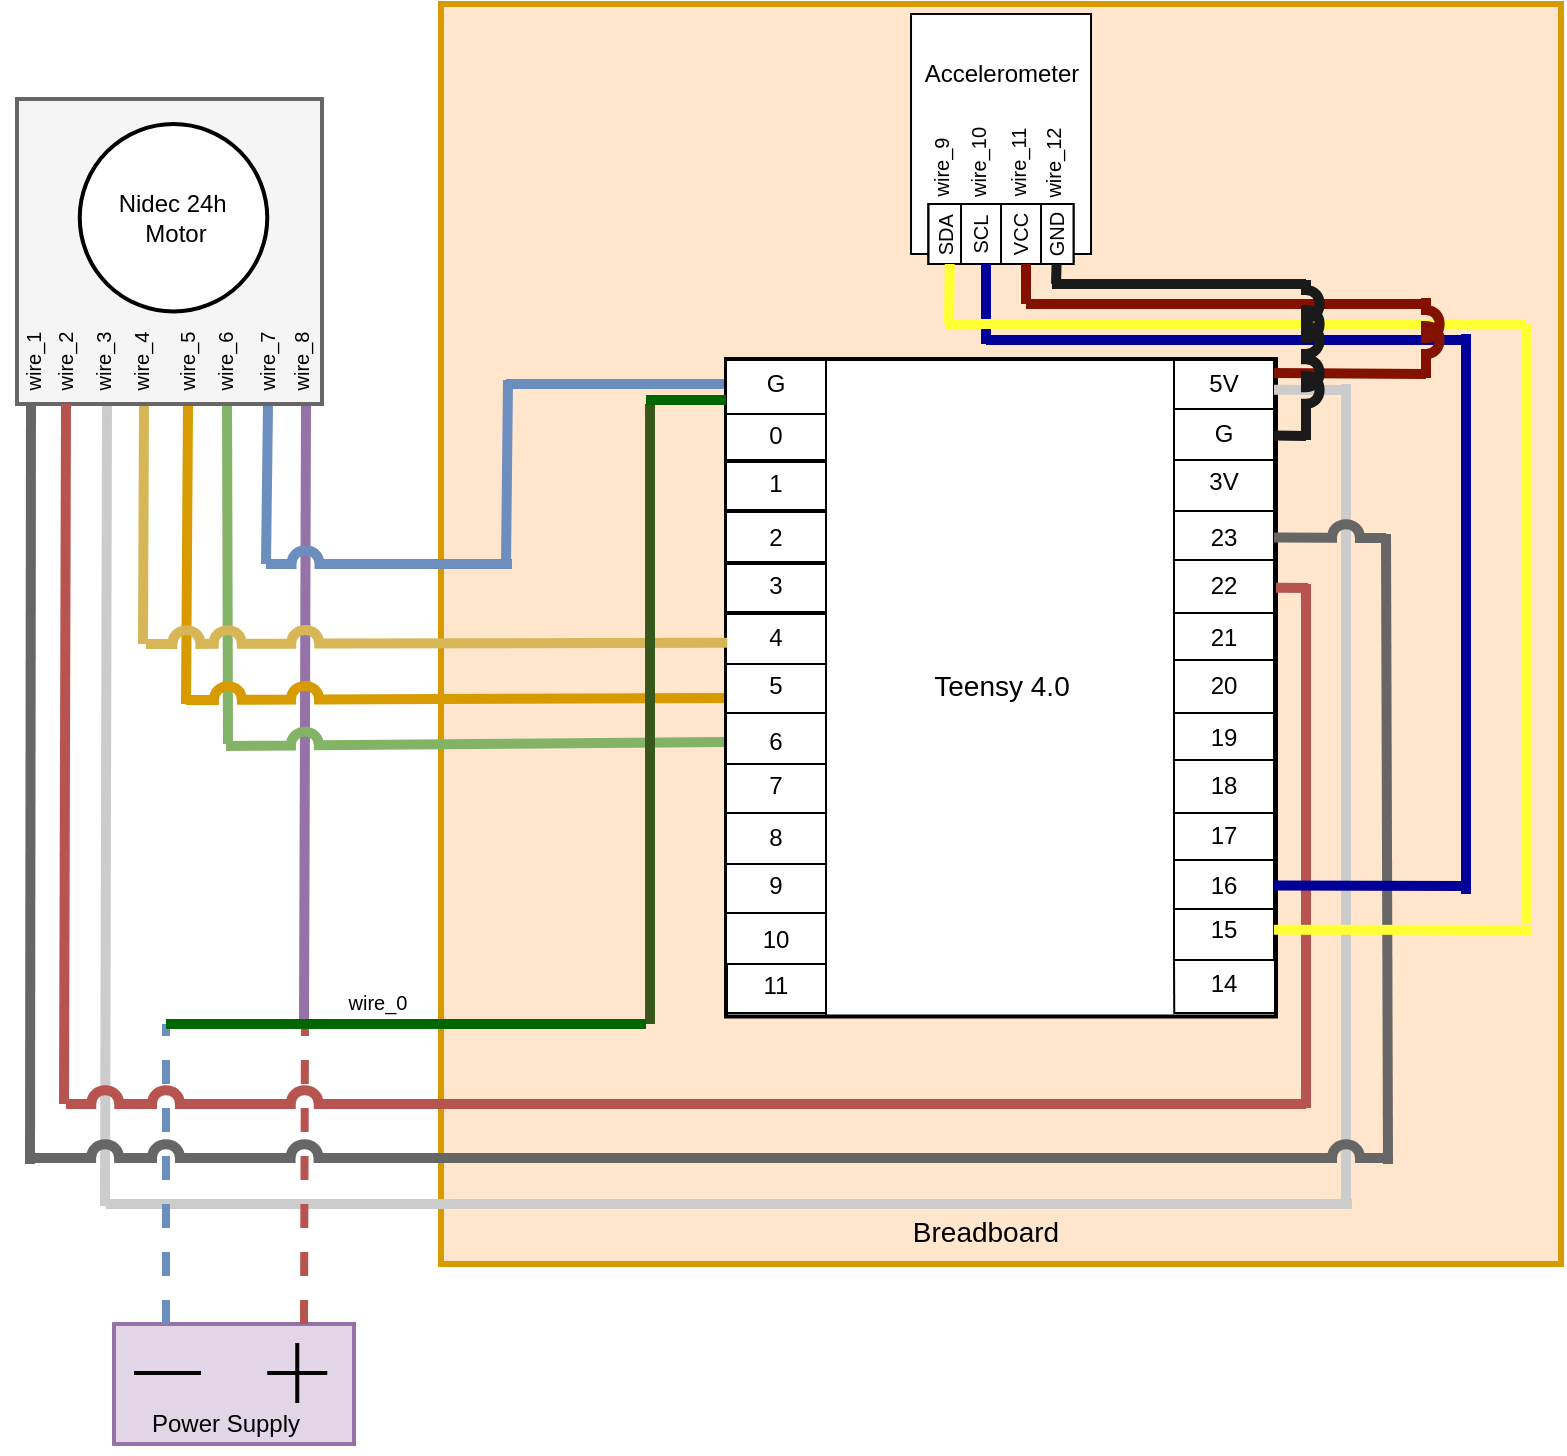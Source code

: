<mxfile version="27.1.6">
  <diagram name="Page-1" id="vN0A4slhXSWoSuJ6CYZg">
    <mxGraphModel dx="2025" dy="1989" grid="1" gridSize="10" guides="1" tooltips="1" connect="1" arrows="1" fold="1" page="1" pageScale="1" pageWidth="827" pageHeight="1169" math="0" shadow="0">
      <root>
        <mxCell id="0" />
        <mxCell id="1" parent="0" />
        <mxCell id="XRD_ZA1efbDo6FkzEbn4-156" value="" style="rounded=0;whiteSpace=wrap;html=1;fillColor=#ffe6cc;strokeColor=#d79b00;strokeWidth=3;" parent="1" vertex="1">
          <mxGeometry x="217.51" width="560" height="630" as="geometry" />
        </mxCell>
        <mxCell id="ZcilD9-sT0V4X173nd3I-24" value="" style="endArrow=none;html=1;rounded=0;exitX=0.7;exitY=0.985;exitDx=0;exitDy=0;exitPerimeter=0;fillColor=#e1d5e7;strokeColor=#9673a6;strokeWidth=5;" parent="1" edge="1">
          <mxGeometry width="50" height="50" relative="1" as="geometry">
            <mxPoint x="150" y="200.0" as="sourcePoint" />
            <mxPoint x="149" y="511.95" as="targetPoint" />
          </mxGeometry>
        </mxCell>
        <mxCell id="ZcilD9-sT0V4X173nd3I-26" value="" style="endArrow=none;html=1;rounded=0;exitX=0.7;exitY=0.985;exitDx=0;exitDy=0;exitPerimeter=0;fillColor=#dae8fc;strokeColor=#6c8ebf;strokeWidth=5;" parent="1" edge="1">
          <mxGeometry width="50" height="50" relative="1" as="geometry">
            <mxPoint x="131" y="200" as="sourcePoint" />
            <mxPoint x="130" y="280" as="targetPoint" />
          </mxGeometry>
        </mxCell>
        <mxCell id="ZcilD9-sT0V4X173nd3I-27" value="" style="endArrow=none;html=1;rounded=0;fillColor=#dae8fc;strokeColor=#6c8ebf;strokeWidth=5;entryX=0;entryY=0.5;entryDx=0;entryDy=0;" parent="1" target="XRD_ZA1efbDo6FkzEbn4-62" edge="1">
          <mxGeometry width="50" height="50" relative="1" as="geometry">
            <mxPoint x="250" y="190" as="sourcePoint" />
            <mxPoint x="200" y="480" as="targetPoint" />
          </mxGeometry>
        </mxCell>
        <mxCell id="ZcilD9-sT0V4X173nd3I-28" value="" style="endArrow=none;html=1;rounded=0;exitX=0.7;exitY=0.985;exitDx=0;exitDy=0;exitPerimeter=0;fillColor=#d5e8d4;strokeColor=#82b366;strokeWidth=5;" parent="1" edge="1">
          <mxGeometry width="50" height="50" relative="1" as="geometry">
            <mxPoint x="110.5" y="193.5" as="sourcePoint" />
            <mxPoint x="111" y="370" as="targetPoint" />
          </mxGeometry>
        </mxCell>
        <mxCell id="ZcilD9-sT0V4X173nd3I-29" value="" style="endArrow=none;html=1;rounded=0;fillColor=#d5e8d4;strokeColor=#82b366;strokeWidth=5;entryX=0;entryY=0.5;entryDx=0;entryDy=0;jumpStyle=arc;" parent="1" target="XRD_ZA1efbDo6FkzEbn4-69" edge="1">
          <mxGeometry width="50" height="50" relative="1" as="geometry">
            <mxPoint x="110" y="371" as="sourcePoint" />
            <mxPoint x="339" y="367.13" as="targetPoint" />
          </mxGeometry>
        </mxCell>
        <mxCell id="ZcilD9-sT0V4X173nd3I-30" value="" style="endArrow=none;html=1;rounded=0;exitX=0.7;exitY=0.985;exitDx=0;exitDy=0;exitPerimeter=0;fillColor=#ffe6cc;strokeColor=#d79b00;strokeWidth=5;" parent="1" edge="1">
          <mxGeometry width="50" height="50" relative="1" as="geometry">
            <mxPoint x="91" y="200" as="sourcePoint" />
            <mxPoint x="90" y="350" as="targetPoint" />
          </mxGeometry>
        </mxCell>
        <mxCell id="ZcilD9-sT0V4X173nd3I-31" value="" style="endArrow=none;html=1;rounded=0;fillColor=#ffe6cc;strokeColor=#d79b00;strokeWidth=5;entryX=-0.007;entryY=0.864;entryDx=0;entryDy=0;entryPerimeter=0;jumpStyle=arc;" parent="1" edge="1">
          <mxGeometry width="50" height="50" relative="1" as="geometry">
            <mxPoint x="90" y="348" as="sourcePoint" />
            <mxPoint x="359.65" y="347.008" as="targetPoint" />
          </mxGeometry>
        </mxCell>
        <mxCell id="ZcilD9-sT0V4X173nd3I-32" value="" style="endArrow=none;html=1;rounded=0;exitX=0.7;exitY=0.985;exitDx=0;exitDy=0;exitPerimeter=0;fillColor=#fff2cc;strokeColor=#d6b656;strokeWidth=5;" parent="1" edge="1">
          <mxGeometry width="50" height="50" relative="1" as="geometry">
            <mxPoint x="69" y="200" as="sourcePoint" />
            <mxPoint x="68.5" y="320" as="targetPoint" />
          </mxGeometry>
        </mxCell>
        <mxCell id="ZcilD9-sT0V4X173nd3I-33" value="" style="endArrow=none;html=1;rounded=0;exitX=0.7;exitY=0.985;exitDx=0;exitDy=0;exitPerimeter=0;fillColor=#f5f5f5;strokeColor=#CCCCCC;strokeWidth=5;" parent="1" edge="1">
          <mxGeometry width="50" height="50" relative="1" as="geometry">
            <mxPoint x="50.5" y="201" as="sourcePoint" />
            <mxPoint x="49.5" y="601" as="targetPoint" />
          </mxGeometry>
        </mxCell>
        <mxCell id="ZcilD9-sT0V4X173nd3I-34" value="" style="endArrow=none;html=1;rounded=0;strokeWidth=5;strokeColor=#CCCCCC;jumpStyle=arc;" parent="1" edge="1">
          <mxGeometry width="50" height="50" relative="1" as="geometry">
            <mxPoint x="50" y="600" as="sourcePoint" />
            <mxPoint x="673" y="600" as="targetPoint" />
          </mxGeometry>
        </mxCell>
        <mxCell id="ZcilD9-sT0V4X173nd3I-35" value="" style="ellipse;whiteSpace=wrap;html=1;aspect=fixed;movable=0;resizable=0;rotatable=0;deletable=0;editable=0;locked=1;connectable=0;" parent="1" vertex="1">
          <mxGeometry x="50" y="87.5" width="95" height="95" as="geometry" />
        </mxCell>
        <mxCell id="ZcilD9-sT0V4X173nd3I-36" value="" style="whiteSpace=wrap;html=1;aspect=fixed;fillColor=#f5f5f5;strokeColor=#666666;fontColor=#333333;strokeWidth=2;" parent="1" vertex="1">
          <mxGeometry x="5.5" y="47.5" width="152.5" height="152.5" as="geometry" />
        </mxCell>
        <mxCell id="ZcilD9-sT0V4X173nd3I-17" value="" style="ellipse;whiteSpace=wrap;html=1;aspect=fixed;strokeWidth=2;movable=0;resizable=0;rotatable=0;deletable=0;editable=0;locked=1;connectable=0;" parent="1" vertex="1">
          <mxGeometry x="36.88" y="60" width="93.75" height="93.75" as="geometry" />
        </mxCell>
        <mxCell id="ZcilD9-sT0V4X173nd3I-37" value="" style="endArrow=none;html=1;rounded=0;exitX=0.7;exitY=0.985;exitDx=0;exitDy=0;exitPerimeter=0;fillColor=#f8cecc;strokeColor=#b85450;strokeWidth=5;" parent="1" edge="1">
          <mxGeometry width="50" height="50" relative="1" as="geometry">
            <mxPoint x="30" y="200" as="sourcePoint" />
            <mxPoint x="29" y="550" as="targetPoint" />
          </mxGeometry>
        </mxCell>
        <mxCell id="ZcilD9-sT0V4X173nd3I-41" value="" style="endArrow=none;html=1;rounded=0;exitX=0.7;exitY=0.985;exitDx=0;exitDy=0;exitPerimeter=0;fillColor=#f5f5f5;strokeColor=#666666;strokeWidth=5;" parent="1" edge="1">
          <mxGeometry width="50" height="50" relative="1" as="geometry">
            <mxPoint x="12.5" y="200" as="sourcePoint" />
            <mxPoint x="12" y="580" as="targetPoint" />
          </mxGeometry>
        </mxCell>
        <mxCell id="XRD_ZA1efbDo6FkzEbn4-1" value="" style="rounded=0;whiteSpace=wrap;html=1;rotation=90;movable=0;resizable=0;rotatable=0;deletable=0;editable=0;locked=1;connectable=0;strokeWidth=2;" parent="1" vertex="1">
          <mxGeometry x="333.13" y="204.38" width="328.75" height="275" as="geometry" />
        </mxCell>
        <mxCell id="XRD_ZA1efbDo6FkzEbn4-3" value="" style="whiteSpace=wrap;html=1;aspect=fixed;" parent="1" vertex="1">
          <mxGeometry x="360" y="178" width="50" height="50" as="geometry" />
        </mxCell>
        <mxCell id="XRD_ZA1efbDo6FkzEbn4-4" value="" style="whiteSpace=wrap;html=1;aspect=fixed;" parent="1" vertex="1">
          <mxGeometry x="360" y="229" width="50" height="50" as="geometry" />
        </mxCell>
        <mxCell id="XRD_ZA1efbDo6FkzEbn4-5" value="" style="whiteSpace=wrap;html=1;aspect=fixed;" parent="1" vertex="1">
          <mxGeometry x="360" y="280" width="50" height="50" as="geometry" />
        </mxCell>
        <mxCell id="XRD_ZA1efbDo6FkzEbn4-6" value="" style="whiteSpace=wrap;html=1;aspect=fixed;" parent="1" vertex="1">
          <mxGeometry x="360" y="330" width="50" height="50" as="geometry" />
        </mxCell>
        <mxCell id="XRD_ZA1efbDo6FkzEbn4-7" value="" style="whiteSpace=wrap;html=1;aspect=fixed;" parent="1" vertex="1">
          <mxGeometry x="360" y="380" width="50" height="50" as="geometry" />
        </mxCell>
        <mxCell id="XRD_ZA1efbDo6FkzEbn4-8" value="" style="whiteSpace=wrap;html=1;aspect=fixed;" parent="1" vertex="1">
          <mxGeometry x="360" y="430" width="50" height="50" as="geometry" />
        </mxCell>
        <mxCell id="XRD_ZA1efbDo6FkzEbn4-11" value="" style="endArrow=none;html=1;rounded=0;exitX=0;exitY=0.5;exitDx=0;exitDy=0;entryX=1;entryY=0.5;entryDx=0;entryDy=0;" parent="1" edge="1">
          <mxGeometry width="50" height="50" relative="1" as="geometry">
            <mxPoint x="360" y="205" as="sourcePoint" />
            <mxPoint x="410" y="205" as="targetPoint" />
            <Array as="points">
              <mxPoint x="410" y="205" />
            </Array>
          </mxGeometry>
        </mxCell>
        <mxCell id="XRD_ZA1efbDo6FkzEbn4-12" value="" style="endArrow=none;html=1;rounded=0;exitX=0;exitY=0.5;exitDx=0;exitDy=0;entryX=1;entryY=0.5;entryDx=0;entryDy=0;strokeWidth=2;" parent="1" edge="1">
          <mxGeometry width="50" height="50" relative="1" as="geometry">
            <mxPoint x="360" y="253.5" as="sourcePoint" />
            <mxPoint x="410" y="253.5" as="targetPoint" />
            <Array as="points">
              <mxPoint x="410" y="253.5" />
            </Array>
          </mxGeometry>
        </mxCell>
        <mxCell id="XRD_ZA1efbDo6FkzEbn4-13" value="" style="endArrow=none;html=1;rounded=0;exitX=0;exitY=0.5;exitDx=0;exitDy=0;entryX=1;entryY=0.5;entryDx=0;entryDy=0;strokeWidth=2;" parent="1" edge="1">
          <mxGeometry width="50" height="50" relative="1" as="geometry">
            <mxPoint x="360" y="304.5" as="sourcePoint" />
            <mxPoint x="410" y="304.5" as="targetPoint" />
            <Array as="points">
              <mxPoint x="410" y="304.5" />
            </Array>
          </mxGeometry>
        </mxCell>
        <mxCell id="XRD_ZA1efbDo6FkzEbn4-14" value="" style="endArrow=none;html=1;rounded=0;exitX=0;exitY=0.5;exitDx=0;exitDy=0;entryX=1;entryY=0.5;entryDx=0;entryDy=0;" parent="1" edge="1">
          <mxGeometry width="50" height="50" relative="1" as="geometry">
            <mxPoint x="360" y="354.5" as="sourcePoint" />
            <mxPoint x="410" y="354.5" as="targetPoint" />
            <Array as="points">
              <mxPoint x="410" y="354.5" />
            </Array>
          </mxGeometry>
        </mxCell>
        <mxCell id="XRD_ZA1efbDo6FkzEbn4-15" value="" style="endArrow=none;html=1;rounded=0;exitX=0;exitY=0.5;exitDx=0;exitDy=0;entryX=1;entryY=0.5;entryDx=0;entryDy=0;" parent="1" edge="1">
          <mxGeometry width="50" height="50" relative="1" as="geometry">
            <mxPoint x="360" y="404.5" as="sourcePoint" />
            <mxPoint x="410" y="404.5" as="targetPoint" />
            <Array as="points">
              <mxPoint x="410" y="404.5" />
            </Array>
          </mxGeometry>
        </mxCell>
        <mxCell id="XRD_ZA1efbDo6FkzEbn4-16" value="" style="endArrow=none;html=1;rounded=0;exitX=0;exitY=0.5;exitDx=0;exitDy=0;entryX=1;entryY=0.5;entryDx=0;entryDy=0;" parent="1" edge="1">
          <mxGeometry width="50" height="50" relative="1" as="geometry">
            <mxPoint x="360" y="454.5" as="sourcePoint" />
            <mxPoint x="410" y="454.5" as="targetPoint" />
            <Array as="points">
              <mxPoint x="410" y="454.5" />
            </Array>
          </mxGeometry>
        </mxCell>
        <mxCell id="XRD_ZA1efbDo6FkzEbn4-19" value="" style="endArrow=none;html=1;rounded=0;exitX=0;exitY=0.5;exitDx=0;exitDy=0;entryX=1;entryY=0.5;entryDx=0;entryDy=0;" parent="1" edge="1">
          <mxGeometry width="50" height="50" relative="1" as="geometry">
            <mxPoint x="360" y="504.5" as="sourcePoint" />
            <mxPoint x="410" y="504.5" as="targetPoint" />
            <Array as="points">
              <mxPoint x="410" y="504.5" />
            </Array>
          </mxGeometry>
        </mxCell>
        <mxCell id="XRD_ZA1efbDo6FkzEbn4-35" value="" style="whiteSpace=wrap;html=1;aspect=fixed;" parent="1" vertex="1">
          <mxGeometry x="584" y="178" width="50" height="50" as="geometry" />
        </mxCell>
        <mxCell id="XRD_ZA1efbDo6FkzEbn4-36" value="" style="whiteSpace=wrap;html=1;aspect=fixed;" parent="1" vertex="1">
          <mxGeometry x="584" y="228" width="50" height="50" as="geometry" />
        </mxCell>
        <mxCell id="XRD_ZA1efbDo6FkzEbn4-37" value="" style="whiteSpace=wrap;html=1;aspect=fixed;" parent="1" vertex="1">
          <mxGeometry x="584" y="278" width="50" height="50" as="geometry" />
        </mxCell>
        <mxCell id="XRD_ZA1efbDo6FkzEbn4-38" value="" style="whiteSpace=wrap;html=1;aspect=fixed;" parent="1" vertex="1">
          <mxGeometry x="584" y="328" width="50" height="50" as="geometry" />
        </mxCell>
        <mxCell id="XRD_ZA1efbDo6FkzEbn4-39" value="" style="whiteSpace=wrap;html=1;aspect=fixed;" parent="1" vertex="1">
          <mxGeometry x="584" y="378" width="50" height="50" as="geometry" />
        </mxCell>
        <mxCell id="XRD_ZA1efbDo6FkzEbn4-40" value="" style="whiteSpace=wrap;html=1;aspect=fixed;" parent="1" vertex="1">
          <mxGeometry x="584" y="428" width="50" height="50" as="geometry" />
        </mxCell>
        <mxCell id="XRD_ZA1efbDo6FkzEbn4-42" value="" style="endArrow=none;html=1;rounded=0;exitX=0;exitY=0.5;exitDx=0;exitDy=0;entryX=1;entryY=0.5;entryDx=0;entryDy=0;" parent="1" edge="1">
          <mxGeometry width="50" height="50" relative="1" as="geometry">
            <mxPoint x="584" y="202.5" as="sourcePoint" />
            <mxPoint x="634" y="202.5" as="targetPoint" />
            <Array as="points">
              <mxPoint x="634" y="202.5" />
            </Array>
          </mxGeometry>
        </mxCell>
        <mxCell id="XRD_ZA1efbDo6FkzEbn4-43" value="" style="endArrow=none;html=1;rounded=0;exitX=0;exitY=0.5;exitDx=0;exitDy=0;entryX=1;entryY=0.5;entryDx=0;entryDy=0;" parent="1" edge="1">
          <mxGeometry width="50" height="50" relative="1" as="geometry">
            <mxPoint x="584" y="253.5" as="sourcePoint" />
            <mxPoint x="634" y="253.5" as="targetPoint" />
            <Array as="points">
              <mxPoint x="634" y="253.5" />
            </Array>
          </mxGeometry>
        </mxCell>
        <mxCell id="XRD_ZA1efbDo6FkzEbn4-44" value="" style="endArrow=none;html=1;rounded=0;exitX=0;exitY=0.5;exitDx=0;exitDy=0;entryX=1;entryY=0.5;entryDx=0;entryDy=0;" parent="1" edge="1">
          <mxGeometry width="50" height="50" relative="1" as="geometry">
            <mxPoint x="584" y="304.5" as="sourcePoint" />
            <mxPoint x="634" y="304.5" as="targetPoint" />
            <Array as="points">
              <mxPoint x="634" y="304.5" />
            </Array>
          </mxGeometry>
        </mxCell>
        <mxCell id="XRD_ZA1efbDo6FkzEbn4-45" value="" style="endArrow=none;html=1;rounded=0;exitX=0;exitY=0.5;exitDx=0;exitDy=0;entryX=1;entryY=0.5;entryDx=0;entryDy=0;" parent="1" edge="1">
          <mxGeometry width="50" height="50" relative="1" as="geometry">
            <mxPoint x="584" y="354.5" as="sourcePoint" />
            <mxPoint x="634" y="354.5" as="targetPoint" />
            <Array as="points">
              <mxPoint x="634" y="354.5" />
            </Array>
          </mxGeometry>
        </mxCell>
        <mxCell id="XRD_ZA1efbDo6FkzEbn4-46" value="" style="endArrow=none;html=1;rounded=0;exitX=0;exitY=0.5;exitDx=0;exitDy=0;entryX=1;entryY=0.5;entryDx=0;entryDy=0;" parent="1" edge="1">
          <mxGeometry width="50" height="50" relative="1" as="geometry">
            <mxPoint x="584" y="404.5" as="sourcePoint" />
            <mxPoint x="634" y="404.5" as="targetPoint" />
            <Array as="points">
              <mxPoint x="634" y="404.5" />
            </Array>
          </mxGeometry>
        </mxCell>
        <mxCell id="XRD_ZA1efbDo6FkzEbn4-47" value="" style="endArrow=none;html=1;rounded=0;exitX=0;exitY=0.5;exitDx=0;exitDy=0;entryX=1;entryY=0.5;entryDx=0;entryDy=0;" parent="1" edge="1">
          <mxGeometry width="50" height="50" relative="1" as="geometry">
            <mxPoint x="584" y="452.5" as="sourcePoint" />
            <mxPoint x="634" y="452.5" as="targetPoint" />
            <Array as="points">
              <mxPoint x="634" y="452.5" />
            </Array>
          </mxGeometry>
        </mxCell>
        <mxCell id="XRD_ZA1efbDo6FkzEbn4-49" value="" style="rounded=0;whiteSpace=wrap;html=1;fillColor=#e1d5e7;strokeColor=#9673a6;strokeWidth=2;" parent="1" vertex="1">
          <mxGeometry x="54" y="660" width="120" height="60" as="geometry" />
        </mxCell>
        <mxCell id="XRD_ZA1efbDo6FkzEbn4-48" value="" style="endArrow=none;html=1;rounded=0;exitX=0;exitY=0.5;exitDx=0;exitDy=0;entryX=1;entryY=0.5;entryDx=0;entryDy=0;" parent="1" edge="1">
          <mxGeometry width="50" height="50" relative="1" as="geometry">
            <mxPoint x="584" y="504.5" as="sourcePoint" />
            <mxPoint x="634" y="504.5" as="targetPoint" />
            <Array as="points">
              <mxPoint x="634" y="504.5" />
            </Array>
          </mxGeometry>
        </mxCell>
        <mxCell id="XRD_ZA1efbDo6FkzEbn4-53" value="" style="shape=cross;whiteSpace=wrap;html=1;size=0;strokeWidth=2;" parent="1" vertex="1">
          <mxGeometry x="130.63" y="669.5" width="30" height="30" as="geometry" />
        </mxCell>
        <mxCell id="XRD_ZA1efbDo6FkzEbn4-57" value="" style="rounded=0;whiteSpace=wrap;html=1;" parent="1" vertex="1">
          <mxGeometry x="64.5" y="684" width="32.5" height="1" as="geometry" />
        </mxCell>
        <mxCell id="XRD_ZA1efbDo6FkzEbn4-60" value="" style="endArrow=none;dashed=1;html=1;rounded=0;fillColor=#dae8fc;strokeColor=#6c8ebf;strokeWidth=4;" parent="1" edge="1">
          <mxGeometry width="50" height="50" relative="1" as="geometry">
            <mxPoint x="80" y="660" as="sourcePoint" />
            <mxPoint x="80" y="510" as="targetPoint" />
          </mxGeometry>
        </mxCell>
        <mxCell id="XRD_ZA1efbDo6FkzEbn4-61" value="" style="endArrow=none;dashed=1;html=1;rounded=0;fillColor=#f8cecc;strokeColor=#b85450;strokeWidth=4;" parent="1" edge="1">
          <mxGeometry width="50" height="50" relative="1" as="geometry">
            <mxPoint x="149" y="660" as="sourcePoint" />
            <mxPoint x="149.5" y="510" as="targetPoint" />
          </mxGeometry>
        </mxCell>
        <mxCell id="XRD_ZA1efbDo6FkzEbn4-62" value="G" style="text;html=1;align=center;verticalAlign=middle;whiteSpace=wrap;rounded=0;" parent="1" vertex="1">
          <mxGeometry x="360" y="179" width="50" height="22" as="geometry" />
        </mxCell>
        <mxCell id="XRD_ZA1efbDo6FkzEbn4-63" value="0&lt;span style=&quot;caret-color: rgba(0, 0, 0, 0); color: rgba(0, 0, 0, 0); font-family: monospace; font-size: 0px; text-align: start; white-space: nowrap;&quot;&gt;%3CmxGraphModel%3E%3Croot%3E%3CmxCell%20id%3D%220%22%2F%3E%3CmxCell%20id%3D%221%22%20parent%3D%220%22%2F%3E%3CmxCell%20id%3D%222%22%20value%3D%22G%22%20style%3D%22text%3Bhtml%3D1%3Balign%3Dcenter%3BverticalAlign%3Dmiddle%3BwhiteSpace%3Dwrap%3Brounded%3D0%3B%22%20vertex%3D%221%22%20parent%3D%221%22%3E%3CmxGeometry%20x%3D%22360%22%20y%3D%22179%22%20width%3D%2250%22%20height%3D%2222%22%20as%3D%22geometry%22%2F%3E%3C%2FmxCell%3E%3C%2Froot%3E%3C%2FmxGraphModel%3E&lt;/span&gt;" style="text;html=1;align=center;verticalAlign=middle;whiteSpace=wrap;rounded=0;strokeWidth=2;" parent="1" vertex="1">
          <mxGeometry x="360" y="205" width="50" height="22" as="geometry" />
        </mxCell>
        <mxCell id="XRD_ZA1efbDo6FkzEbn4-64" value="1" style="text;html=1;align=center;verticalAlign=middle;whiteSpace=wrap;rounded=0;" parent="1" vertex="1">
          <mxGeometry x="360" y="229" width="50" height="22" as="geometry" />
        </mxCell>
        <mxCell id="XRD_ZA1efbDo6FkzEbn4-65" value="2&lt;span style=&quot;caret-color: rgba(0, 0, 0, 0); color: rgba(0, 0, 0, 0); font-family: monospace; font-size: 0px; text-align: start; white-space: nowrap;&quot;&gt;%3CmxGraphModel%3E%3Croot%3E%3CmxCell%20id%3D%220%22%2F%3E%3CmxCell%20id%3D%221%22%20parent%3D%220%22%2F%3E%3CmxCell%20id%3D%222%22%20value%3D%220%26lt%3Bspan%20style%3D%26quot%3Bcaret-color%3A%20rgba(0%2C%200%2C%200%2C%200)%3B%20color%3A%20rgba(0%2C%200%2C%200%2C%200)%3B%20font-family%3A%20monospace%3B%20font-size%3A%200px%3B%20text-align%3A%20start%3B%20white-space%3A%20nowrap%3B%26quot%3B%26gt%3B%253CmxGraphModel%253E%253Croot%253E%253CmxCell%2520id%253D%25220%2522%252F%253E%253CmxCell%2520id%253D%25221%2522%2520parent%253D%25220%2522%252F%253E%253CmxCell%2520id%253D%25222%2522%2520value%253D%2522G%2522%2520style%253D%2522text%253Bhtml%253D1%253Balign%253Dcenter%253BverticalAlign%253Dmiddle%253BwhiteSpace%253Dwrap%253Brounded%253D0%253B%2522%2520vertex%253D%25221%2522%2520parent%253D%25221%2522%253E%253CmxGeometry%2520x%253D%2522360%2522%2520y%253D%2522179%2522%2520width%253D%252250%2522%2520height%253D%252222%2522%2520as%253D%2522geometry%2522%252F%253E%253C%252FmxCell%253E%253C%252Froot%253E%253C%252FmxGraphModel%253E%26lt%3B%2Fspan%26gt%3B%22%20style%3D%22text%3Bhtml%3D1%3Balign%3Dcenter%3BverticalAlign%3Dmiddle%3BwhiteSpace%3Dwrap%3Brounded%3D0%3B%22%20vertex%3D%221%22%20parent%3D%221%22%3E%3CmxGeometry%20x%3D%22360%22%20y%3D%22205%22%20width%3D%2250%22%20height%3D%2222%22%20as%3D%22geometry%22%2F%3E%3C%2FmxCell%3E%3C%2Froot%3E%3C%2FmxGraphModel%3E&lt;/span&gt;" style="text;html=1;align=center;verticalAlign=middle;whiteSpace=wrap;rounded=0;" parent="1" vertex="1">
          <mxGeometry x="360" y="256" width="50" height="22" as="geometry" />
        </mxCell>
        <mxCell id="XRD_ZA1efbDo6FkzEbn4-66" value="3" style="text;html=1;align=center;verticalAlign=middle;whiteSpace=wrap;rounded=0;" parent="1" vertex="1">
          <mxGeometry x="360" y="280" width="50" height="22" as="geometry" />
        </mxCell>
        <mxCell id="XRD_ZA1efbDo6FkzEbn4-67" value="4" style="text;html=1;align=center;verticalAlign=middle;whiteSpace=wrap;rounded=0;" parent="1" vertex="1">
          <mxGeometry x="360" y="306" width="50" height="22" as="geometry" />
        </mxCell>
        <mxCell id="XRD_ZA1efbDo6FkzEbn4-68" value="5" style="text;html=1;align=center;verticalAlign=middle;whiteSpace=wrap;rounded=0;" parent="1" vertex="1">
          <mxGeometry x="360" y="330" width="50" height="22" as="geometry" />
        </mxCell>
        <mxCell id="XRD_ZA1efbDo6FkzEbn4-69" value="6" style="text;html=1;align=center;verticalAlign=middle;whiteSpace=wrap;rounded=0;" parent="1" vertex="1">
          <mxGeometry x="360" y="358" width="50" height="22" as="geometry" />
        </mxCell>
        <mxCell id="XRD_ZA1efbDo6FkzEbn4-70" value="7" style="text;html=1;align=center;verticalAlign=middle;whiteSpace=wrap;rounded=0;" parent="1" vertex="1">
          <mxGeometry x="360" y="380" width="50" height="22" as="geometry" />
        </mxCell>
        <mxCell id="XRD_ZA1efbDo6FkzEbn4-71" value="8" style="text;html=1;align=center;verticalAlign=middle;whiteSpace=wrap;rounded=0;" parent="1" vertex="1">
          <mxGeometry x="360" y="406" width="50" height="22" as="geometry" />
        </mxCell>
        <mxCell id="XRD_ZA1efbDo6FkzEbn4-72" value="9&lt;span style=&quot;caret-color: rgba(0, 0, 0, 0); color: rgba(0, 0, 0, 0); font-family: monospace; font-size: 0px; text-align: start; white-space: nowrap;&quot;&gt;%3CmxGraphModel%3E%3Croot%3E%3CmxCell%20id%3D%220%22%2F%3E%3CmxCell%20id%3D%221%22%20parent%3D%220%22%2F%3E%3CmxCell%20id%3D%222%22%20value%3D%22G%22%20style%3D%22text%3Bhtml%3D1%3Balign%3Dcenter%3BverticalAlign%3Dmiddle%3BwhiteSpace%3Dwrap%3Brounded%3D0%3B%22%20vertex%3D%221%22%20parent%3D%221%22%3E%3CmxGeometry%20x%3D%22360%22%20y%3D%22179%22%20width%3D%2250%22%20height%3D%2222%22%20as%3D%22geometry%22%2F%3E%3C%2FmxCell%3E%3C%2Froot%3E%3C%2FmxGraphModel%3E&lt;/span&gt;" style="text;html=1;align=center;verticalAlign=middle;whiteSpace=wrap;rounded=0;" parent="1" vertex="1">
          <mxGeometry x="360" y="430" width="50" height="22" as="geometry" />
        </mxCell>
        <mxCell id="XRD_ZA1efbDo6FkzEbn4-73" value="10" style="text;html=1;align=center;verticalAlign=middle;whiteSpace=wrap;rounded=0;" parent="1" vertex="1">
          <mxGeometry x="360" y="457" width="50" height="22" as="geometry" />
        </mxCell>
        <mxCell id="XRD_ZA1efbDo6FkzEbn4-74" value="11" style="text;html=1;align=center;verticalAlign=middle;whiteSpace=wrap;rounded=0;" parent="1" vertex="1">
          <mxGeometry x="360" y="480" width="50" height="22" as="geometry" />
        </mxCell>
        <mxCell id="XRD_ZA1efbDo6FkzEbn4-86" value="" style="endArrow=none;html=1;rounded=0;entryX=0;entryY=1;entryDx=0;entryDy=0;exitX=0.996;exitY=0.185;exitDx=0;exitDy=0;exitPerimeter=0;" parent="1" source="XRD_ZA1efbDo6FkzEbn4-1" target="XRD_ZA1efbDo6FkzEbn4-40" edge="1">
          <mxGeometry width="50" height="50" relative="1" as="geometry">
            <mxPoint x="540" y="580" as="sourcePoint" />
            <mxPoint x="530" y="370" as="targetPoint" />
          </mxGeometry>
        </mxCell>
        <mxCell id="XRD_ZA1efbDo6FkzEbn4-87" value="" style="endArrow=none;html=1;rounded=0;entryX=0;entryY=1;entryDx=0;entryDy=0;exitX=0.996;exitY=0.185;exitDx=0;exitDy=0;exitPerimeter=0;" parent="1" edge="1">
          <mxGeometry width="50" height="50" relative="1" as="geometry">
            <mxPoint x="410" y="506" as="sourcePoint" />
            <mxPoint x="410" y="479" as="targetPoint" />
          </mxGeometry>
        </mxCell>
        <mxCell id="XRD_ZA1efbDo6FkzEbn4-88" value="5V" style="text;html=1;align=center;verticalAlign=middle;whiteSpace=wrap;rounded=0;" parent="1" vertex="1">
          <mxGeometry x="584" y="179" width="50" height="22" as="geometry" />
        </mxCell>
        <mxCell id="XRD_ZA1efbDo6FkzEbn4-89" value="3V" style="text;html=1;align=center;verticalAlign=middle;whiteSpace=wrap;rounded=0;strokeWidth=2;" parent="1" vertex="1">
          <mxGeometry x="584" y="228" width="50" height="22" as="geometry" />
        </mxCell>
        <mxCell id="XRD_ZA1efbDo6FkzEbn4-90" value="23" style="text;html=1;align=center;verticalAlign=middle;whiteSpace=wrap;rounded=0;" parent="1" vertex="1">
          <mxGeometry x="584" y="256" width="50" height="22" as="geometry" />
        </mxCell>
        <mxCell id="XRD_ZA1efbDo6FkzEbn4-91" value="22" style="text;html=1;align=center;verticalAlign=middle;whiteSpace=wrap;rounded=0;" parent="1" vertex="1">
          <mxGeometry x="584" y="280" width="50" height="22" as="geometry" />
        </mxCell>
        <mxCell id="XRD_ZA1efbDo6FkzEbn4-92" value="21" style="text;html=1;align=center;verticalAlign=middle;whiteSpace=wrap;rounded=0;" parent="1" vertex="1">
          <mxGeometry x="584" y="306" width="50" height="22" as="geometry" />
        </mxCell>
        <mxCell id="XRD_ZA1efbDo6FkzEbn4-93" value="20" style="text;html=1;align=center;verticalAlign=middle;whiteSpace=wrap;rounded=0;" parent="1" vertex="1">
          <mxGeometry x="584" y="330" width="50" height="22" as="geometry" />
        </mxCell>
        <mxCell id="XRD_ZA1efbDo6FkzEbn4-94" value="19" style="text;html=1;align=center;verticalAlign=middle;whiteSpace=wrap;rounded=0;" parent="1" vertex="1">
          <mxGeometry x="584" y="356" width="50" height="22" as="geometry" />
        </mxCell>
        <mxCell id="XRD_ZA1efbDo6FkzEbn4-95" value="18" style="text;html=1;align=center;verticalAlign=middle;whiteSpace=wrap;rounded=0;" parent="1" vertex="1">
          <mxGeometry x="584" y="380" width="50" height="22" as="geometry" />
        </mxCell>
        <mxCell id="XRD_ZA1efbDo6FkzEbn4-96" value="17" style="text;html=1;align=center;verticalAlign=middle;whiteSpace=wrap;rounded=0;" parent="1" vertex="1">
          <mxGeometry x="584" y="405" width="50" height="22" as="geometry" />
        </mxCell>
        <mxCell id="XRD_ZA1efbDo6FkzEbn4-97" value="16" style="text;html=1;align=center;verticalAlign=middle;whiteSpace=wrap;rounded=0;" parent="1" vertex="1">
          <mxGeometry x="584" y="430" width="50" height="22" as="geometry" />
        </mxCell>
        <mxCell id="XRD_ZA1efbDo6FkzEbn4-98" value="15" style="text;html=1;align=center;verticalAlign=middle;whiteSpace=wrap;rounded=0;" parent="1" vertex="1">
          <mxGeometry x="584" y="452" width="50" height="22" as="geometry" />
        </mxCell>
        <mxCell id="XRD_ZA1efbDo6FkzEbn4-99" value="14" style="text;html=1;align=center;verticalAlign=middle;whiteSpace=wrap;rounded=0;" parent="1" vertex="1">
          <mxGeometry x="584" y="479" width="50" height="22" as="geometry" />
        </mxCell>
        <mxCell id="XRD_ZA1efbDo6FkzEbn4-100" value="" style="endArrow=none;html=1;rounded=0;fillColor=#dae8fc;strokeColor=#6c8ebf;strokeWidth=5;jumpStyle=arc;" parent="1" edge="1">
          <mxGeometry width="50" height="50" relative="1" as="geometry">
            <mxPoint x="130" y="280" as="sourcePoint" />
            <mxPoint x="253" y="280" as="targetPoint" />
          </mxGeometry>
        </mxCell>
        <mxCell id="XRD_ZA1efbDo6FkzEbn4-101" value="" style="endArrow=none;html=1;rounded=0;exitX=0.7;exitY=0.985;exitDx=0;exitDy=0;exitPerimeter=0;fillColor=#dae8fc;strokeColor=#6c8ebf;strokeWidth=5;" parent="1" edge="1">
          <mxGeometry width="50" height="50" relative="1" as="geometry">
            <mxPoint x="251" y="188" as="sourcePoint" />
            <mxPoint x="250" y="280" as="targetPoint" />
          </mxGeometry>
        </mxCell>
        <mxCell id="XRD_ZA1efbDo6FkzEbn4-102" value="" style="endArrow=none;html=1;rounded=0;fillColor=#fff2cc;strokeColor=#d6b656;strokeWidth=5;entryX=0.033;entryY=0.606;entryDx=0;entryDy=0;entryPerimeter=0;jumpStyle=arc;" parent="1" edge="1">
          <mxGeometry width="50" height="50" relative="1" as="geometry">
            <mxPoint x="70" y="320" as="sourcePoint" />
            <mxPoint x="360.65" y="319.332" as="targetPoint" />
          </mxGeometry>
        </mxCell>
        <mxCell id="XRD_ZA1efbDo6FkzEbn4-104" value="" style="endArrow=none;html=1;rounded=0;fillColor=#f5f5f5;strokeColor=#CCCCCC;strokeWidth=5;" parent="1" edge="1">
          <mxGeometry width="50" height="50" relative="1" as="geometry">
            <mxPoint x="670" y="190" as="sourcePoint" />
            <mxPoint x="670" y="600" as="targetPoint" />
          </mxGeometry>
        </mxCell>
        <mxCell id="XRD_ZA1efbDo6FkzEbn4-105" value="" style="endArrow=none;html=1;rounded=0;strokeWidth=5;strokeColor=#CCCCCC;" parent="1" edge="1">
          <mxGeometry width="50" height="50" relative="1" as="geometry">
            <mxPoint x="634" y="192.82" as="sourcePoint" />
            <mxPoint x="670" y="193" as="targetPoint" />
          </mxGeometry>
        </mxCell>
        <mxCell id="XRD_ZA1efbDo6FkzEbn4-106" value="" style="endArrow=none;html=1;rounded=0;fillColor=#f5f5f5;strokeColor=#666666;strokeWidth=5;jumpStyle=arc;" parent="1" edge="1">
          <mxGeometry width="50" height="50" relative="1" as="geometry">
            <mxPoint x="10" y="577" as="sourcePoint" />
            <mxPoint x="690" y="577" as="targetPoint" />
          </mxGeometry>
        </mxCell>
        <mxCell id="XRD_ZA1efbDo6FkzEbn4-107" value="" style="endArrow=none;html=1;rounded=0;fillColor=#f5f5f5;strokeColor=#666666;strokeWidth=5;" parent="1" edge="1">
          <mxGeometry width="50" height="50" relative="1" as="geometry">
            <mxPoint x="690" y="265" as="sourcePoint" />
            <mxPoint x="691" y="580" as="targetPoint" />
          </mxGeometry>
        </mxCell>
        <mxCell id="XRD_ZA1efbDo6FkzEbn4-108" value="" style="endArrow=none;html=1;rounded=0;exitX=0.7;exitY=0.985;exitDx=0;exitDy=0;exitPerimeter=0;fillColor=#f5f5f5;strokeColor=#666666;strokeWidth=5;jumpStyle=arc;" parent="1" edge="1">
          <mxGeometry width="50" height="50" relative="1" as="geometry">
            <mxPoint x="634" y="266.79" as="sourcePoint" />
            <mxPoint x="690" y="267" as="targetPoint" />
          </mxGeometry>
        </mxCell>
        <mxCell id="XRD_ZA1efbDo6FkzEbn4-109" value="" style="endArrow=none;html=1;rounded=0;fillColor=#f8cecc;strokeColor=#b85450;strokeWidth=5;jumpStyle=arc;" parent="1" edge="1">
          <mxGeometry width="50" height="50" relative="1" as="geometry">
            <mxPoint x="30" y="550" as="sourcePoint" />
            <mxPoint x="650" y="550" as="targetPoint" />
          </mxGeometry>
        </mxCell>
        <mxCell id="XRD_ZA1efbDo6FkzEbn4-110" value="" style="endArrow=none;html=1;rounded=0;fillColor=#f8cecc;strokeColor=#b85450;strokeWidth=5;" parent="1" edge="1">
          <mxGeometry width="50" height="50" relative="1" as="geometry">
            <mxPoint x="650" y="290" as="sourcePoint" />
            <mxPoint x="650" y="552" as="targetPoint" />
          </mxGeometry>
        </mxCell>
        <mxCell id="XRD_ZA1efbDo6FkzEbn4-113" value="" style="rounded=0;whiteSpace=wrap;html=1;rotation=90;" parent="1" vertex="1">
          <mxGeometry x="437.51" y="20" width="120" height="90" as="geometry" />
        </mxCell>
        <mxCell id="XRD_ZA1efbDo6FkzEbn4-114" value="" style="endArrow=none;html=1;rounded=0;exitX=0.7;exitY=0.985;exitDx=0;exitDy=0;exitPerimeter=0;fillColor=#f8cecc;strokeColor=#b85450;strokeWidth=5;" parent="1" edge="1">
          <mxGeometry width="50" height="50" relative="1" as="geometry">
            <mxPoint x="635" y="291.89" as="sourcePoint" />
            <mxPoint x="651" y="292" as="targetPoint" />
          </mxGeometry>
        </mxCell>
        <mxCell id="XRD_ZA1efbDo6FkzEbn4-115" value="" style="endArrow=none;html=1;rounded=0;strokeWidth=5;fillColor=#d5e8d4;strokeColor=light-dark(#38571A,#446E2C);" parent="1" edge="1">
          <mxGeometry width="50" height="50" relative="1" as="geometry">
            <mxPoint x="322" y="510" as="sourcePoint" />
            <mxPoint x="322" y="200" as="targetPoint" />
          </mxGeometry>
        </mxCell>
        <mxCell id="XRD_ZA1efbDo6FkzEbn4-116" value="" style="endArrow=none;html=1;rounded=0;strokeWidth=5;fillColor=#d5e8d4;strokeColor=#006600;jumpStyle=arc;" parent="1" edge="1">
          <mxGeometry width="50" height="50" relative="1" as="geometry">
            <mxPoint x="320" y="510" as="sourcePoint" />
            <mxPoint x="80" y="510" as="targetPoint" />
          </mxGeometry>
        </mxCell>
        <mxCell id="XRD_ZA1efbDo6FkzEbn4-117" value="" style="endArrow=none;html=1;rounded=0;strokeWidth=5;exitX=0;exitY=0.5;exitDx=0;exitDy=0;fillColor=#d5e8d4;strokeColor=#006600;" parent="1" edge="1">
          <mxGeometry width="50" height="50" relative="1" as="geometry">
            <mxPoint x="360" y="198" as="sourcePoint" />
            <mxPoint x="320" y="198" as="targetPoint" />
          </mxGeometry>
        </mxCell>
        <mxCell id="XRD_ZA1efbDo6FkzEbn4-118" value="G" style="text;html=1;align=center;verticalAlign=middle;whiteSpace=wrap;rounded=0;" parent="1" vertex="1">
          <mxGeometry x="584" y="204.38" width="50" height="22" as="geometry" />
        </mxCell>
        <mxCell id="XRD_ZA1efbDo6FkzEbn4-119" value="Power Supply" style="text;html=1;align=center;verticalAlign=middle;whiteSpace=wrap;rounded=0;" parent="1" vertex="1">
          <mxGeometry x="50" y="695" width="120" height="30" as="geometry" />
        </mxCell>
        <mxCell id="XRD_ZA1efbDo6FkzEbn4-120" value="&lt;font style=&quot;font-size: 14px;&quot;&gt;Teensy 4.0&lt;/font&gt;" style="text;html=1;align=center;verticalAlign=middle;whiteSpace=wrap;rounded=0;strokeWidth=2;" parent="1" vertex="1">
          <mxGeometry x="437.51" y="326" width="120" height="30" as="geometry" />
        </mxCell>
        <mxCell id="XRD_ZA1efbDo6FkzEbn4-121" value="Nidec 24h&amp;nbsp;&lt;div&gt;Motor&lt;/div&gt;" style="text;html=1;align=center;verticalAlign=middle;whiteSpace=wrap;rounded=0;movable=0;resizable=0;rotatable=0;deletable=0;editable=0;locked=1;connectable=0;" parent="1" vertex="1">
          <mxGeometry x="25.0" y="91.88" width="120" height="30" as="geometry" />
        </mxCell>
        <mxCell id="XRD_ZA1efbDo6FkzEbn4-122" value="&lt;font style=&quot;font-size: 10px;&quot;&gt;wire_1&lt;/font&gt;" style="text;html=1;align=center;verticalAlign=middle;whiteSpace=wrap;rounded=0;rotation=-90;" parent="1" vertex="1">
          <mxGeometry x="-47" y="163.5" width="120" height="30" as="geometry" />
        </mxCell>
        <mxCell id="XRD_ZA1efbDo6FkzEbn4-126" value="&lt;font style=&quot;font-size: 10px;&quot;&gt;wire_2&lt;/font&gt;" style="text;html=1;align=center;verticalAlign=middle;whiteSpace=wrap;rounded=0;rotation=-90;" parent="1" vertex="1">
          <mxGeometry x="-31" y="163.5" width="120" height="30" as="geometry" />
        </mxCell>
        <mxCell id="XRD_ZA1efbDo6FkzEbn4-127" value="&lt;font style=&quot;font-size: 10px;&quot;&gt;wire_3&lt;/font&gt;" style="text;html=1;align=center;verticalAlign=middle;whiteSpace=wrap;rounded=0;rotation=-90;" parent="1" vertex="1">
          <mxGeometry x="-12" y="163.5" width="120" height="30" as="geometry" />
        </mxCell>
        <mxCell id="XRD_ZA1efbDo6FkzEbn4-128" value="&lt;font style=&quot;font-size: 10px;&quot;&gt;wire_4&lt;/font&gt;" style="text;html=1;align=center;verticalAlign=middle;whiteSpace=wrap;rounded=0;rotation=-90;" parent="1" vertex="1">
          <mxGeometry x="7" y="163.5" width="120" height="30" as="geometry" />
        </mxCell>
        <mxCell id="XRD_ZA1efbDo6FkzEbn4-129" value="&lt;font style=&quot;font-size: 10px;&quot;&gt;wire_5&lt;/font&gt;" style="text;html=1;align=center;verticalAlign=middle;whiteSpace=wrap;rounded=0;rotation=-90;" parent="1" vertex="1">
          <mxGeometry x="30" y="163.5" width="120" height="30" as="geometry" />
        </mxCell>
        <mxCell id="XRD_ZA1efbDo6FkzEbn4-130" value="&lt;font style=&quot;font-size: 10px;&quot;&gt;wire_6&lt;/font&gt;" style="text;html=1;align=center;verticalAlign=middle;whiteSpace=wrap;rounded=0;rotation=-90;" parent="1" vertex="1">
          <mxGeometry x="49" y="163.5" width="120" height="30" as="geometry" />
        </mxCell>
        <mxCell id="XRD_ZA1efbDo6FkzEbn4-131" value="&lt;font style=&quot;font-size: 10px;&quot;&gt;wire_7&lt;/font&gt;" style="text;html=1;align=center;verticalAlign=middle;whiteSpace=wrap;rounded=0;rotation=-90;" parent="1" vertex="1">
          <mxGeometry x="70" y="163.5" width="120" height="30" as="geometry" />
        </mxCell>
        <mxCell id="XRD_ZA1efbDo6FkzEbn4-132" value="&lt;font style=&quot;font-size: 10px;&quot;&gt;wire_8&lt;/font&gt;" style="text;html=1;align=center;verticalAlign=middle;whiteSpace=wrap;rounded=0;rotation=-90;movable=1;resizable=1;rotatable=1;deletable=1;editable=1;locked=0;connectable=1;" parent="1" vertex="1">
          <mxGeometry x="87" y="163.5" width="120" height="30" as="geometry" />
        </mxCell>
        <mxCell id="XRD_ZA1efbDo6FkzEbn4-133" value="&lt;font style=&quot;font-size: 10px;&quot;&gt;wire_0&lt;/font&gt;" style="text;html=1;align=center;verticalAlign=middle;whiteSpace=wrap;rounded=0;rotation=0;" parent="1" vertex="1">
          <mxGeometry x="126" y="484" width="120" height="30" as="geometry" />
        </mxCell>
        <mxCell id="XRD_ZA1efbDo6FkzEbn4-134" value="Accelerometer" style="text;html=1;align=center;verticalAlign=middle;whiteSpace=wrap;rounded=0;" parent="1" vertex="1">
          <mxGeometry x="437.51" y="20" width="120" height="30" as="geometry" />
        </mxCell>
        <mxCell id="XRD_ZA1efbDo6FkzEbn4-135" value="" style="rounded=0;whiteSpace=wrap;html=1;" parent="1" vertex="1">
          <mxGeometry x="461.27" y="100" width="72.49" height="30" as="geometry" />
        </mxCell>
        <mxCell id="XRD_ZA1efbDo6FkzEbn4-136" value="" style="rounded=0;whiteSpace=wrap;html=1;" parent="1" vertex="1">
          <mxGeometry x="461.27" y="100" width="36.24" height="30" as="geometry" />
        </mxCell>
        <mxCell id="XRD_ZA1efbDo6FkzEbn4-137" value="" style="rounded=0;whiteSpace=wrap;html=1;" parent="1" vertex="1">
          <mxGeometry x="461.27" y="100" width="16.24" height="30" as="geometry" />
        </mxCell>
        <mxCell id="XRD_ZA1efbDo6FkzEbn4-138" value="" style="rounded=0;whiteSpace=wrap;html=1;" parent="1" vertex="1">
          <mxGeometry x="517.51" y="100" width="16.25" height="30" as="geometry" />
        </mxCell>
        <mxCell id="XRD_ZA1efbDo6FkzEbn4-139" value="" style="endArrow=none;html=1;rounded=0;entryX=0.5;entryY=1;entryDx=0;entryDy=0;strokeWidth=5;fillColor=#fff2cc;strokeColor=#FFFF33;" parent="1" edge="1">
          <mxGeometry width="50" height="50" relative="1" as="geometry">
            <mxPoint x="471.5" y="160" as="sourcePoint" />
            <mxPoint x="471.89" y="130" as="targetPoint" />
          </mxGeometry>
        </mxCell>
        <mxCell id="XRD_ZA1efbDo6FkzEbn4-140" value="" style="endArrow=none;html=1;rounded=0;entryX=0.5;entryY=1;entryDx=0;entryDy=0;strokeWidth=5;fillColor=#dae8fc;strokeColor=#000099;" parent="1" edge="1">
          <mxGeometry width="50" height="50" relative="1" as="geometry">
            <mxPoint x="490" y="170" as="sourcePoint" />
            <mxPoint x="490" y="130" as="targetPoint" />
          </mxGeometry>
        </mxCell>
        <mxCell id="XRD_ZA1efbDo6FkzEbn4-141" value="" style="endArrow=none;html=1;rounded=0;entryX=0.5;entryY=1;entryDx=0;entryDy=0;strokeWidth=5;fillColor=#f8cecc;strokeColor=light-dark(#831100, #d7817e);" parent="1" edge="1">
          <mxGeometry width="50" height="50" relative="1" as="geometry">
            <mxPoint x="510" y="150" as="sourcePoint" />
            <mxPoint x="510" y="130" as="targetPoint" />
          </mxGeometry>
        </mxCell>
        <mxCell id="XRD_ZA1efbDo6FkzEbn4-142" value="" style="endArrow=none;html=1;rounded=0;entryX=0.5;entryY=1;entryDx=0;entryDy=0;strokeWidth=5;fillColor=#f5f5f5;strokeColor=#1A1A1A;" parent="1" edge="1">
          <mxGeometry width="50" height="50" relative="1" as="geometry">
            <mxPoint x="525" y="140" as="sourcePoint" />
            <mxPoint x="525.29" y="130" as="targetPoint" />
          </mxGeometry>
        </mxCell>
        <mxCell id="XRD_ZA1efbDo6FkzEbn4-143" value="" style="endArrow=none;html=1;rounded=0;strokeWidth=5;fillColor=#fff2cc;strokeColor=#FFFF33;" parent="1" edge="1">
          <mxGeometry width="50" height="50" relative="1" as="geometry">
            <mxPoint x="470" y="160" as="sourcePoint" />
            <mxPoint x="760" y="160" as="targetPoint" />
          </mxGeometry>
        </mxCell>
        <mxCell id="XRD_ZA1efbDo6FkzEbn4-144" value="" style="endArrow=none;html=1;rounded=0;strokeWidth=5;fillColor=#fff2cc;strokeColor=#FFFF33;" parent="1" edge="1">
          <mxGeometry width="50" height="50" relative="1" as="geometry">
            <mxPoint x="760" y="160" as="sourcePoint" />
            <mxPoint x="760" y="460" as="targetPoint" />
          </mxGeometry>
        </mxCell>
        <mxCell id="XRD_ZA1efbDo6FkzEbn4-145" value="" style="endArrow=none;html=1;rounded=0;strokeWidth=5;fillColor=#fff2cc;strokeColor=#FFFF33;exitX=0.868;exitY=0.004;exitDx=0;exitDy=0;exitPerimeter=0;" parent="1" source="XRD_ZA1efbDo6FkzEbn4-1" edge="1">
          <mxGeometry width="50" height="50" relative="1" as="geometry">
            <mxPoint x="637" y="463" as="sourcePoint" />
            <mxPoint x="763" y="463" as="targetPoint" />
          </mxGeometry>
        </mxCell>
        <mxCell id="XRD_ZA1efbDo6FkzEbn4-146" value="" style="endArrow=none;html=1;rounded=0;entryX=0.5;entryY=1;entryDx=0;entryDy=0;strokeWidth=5;fillColor=#dae8fc;strokeColor=#000099;" parent="1" edge="1">
          <mxGeometry width="50" height="50" relative="1" as="geometry">
            <mxPoint x="730" y="168" as="sourcePoint" />
            <mxPoint x="490" y="168" as="targetPoint" />
          </mxGeometry>
        </mxCell>
        <mxCell id="XRD_ZA1efbDo6FkzEbn4-147" value="" style="endArrow=none;html=1;rounded=0;entryX=0.5;entryY=1;entryDx=0;entryDy=0;strokeWidth=5;fillColor=#dae8fc;strokeColor=#000099;" parent="1" edge="1">
          <mxGeometry width="50" height="50" relative="1" as="geometry">
            <mxPoint x="730" y="441" as="sourcePoint" />
            <mxPoint x="634" y="440.71" as="targetPoint" />
          </mxGeometry>
        </mxCell>
        <mxCell id="XRD_ZA1efbDo6FkzEbn4-148" value="" style="endArrow=none;html=1;rounded=0;strokeWidth=5;fillColor=#dae8fc;strokeColor=#000099;" parent="1" edge="1">
          <mxGeometry width="50" height="50" relative="1" as="geometry">
            <mxPoint x="730" y="445" as="sourcePoint" />
            <mxPoint x="730" y="165" as="targetPoint" />
          </mxGeometry>
        </mxCell>
        <mxCell id="XRD_ZA1efbDo6FkzEbn4-150" value="" style="endArrow=none;html=1;rounded=0;strokeWidth=5;fillColor=#f8cecc;strokeColor=light-dark(#831100, #d7817e);" parent="1" edge="1">
          <mxGeometry width="50" height="50" relative="1" as="geometry">
            <mxPoint x="710" y="150" as="sourcePoint" />
            <mxPoint x="510" y="150" as="targetPoint" />
          </mxGeometry>
        </mxCell>
        <mxCell id="XRD_ZA1efbDo6FkzEbn4-151" value="" style="endArrow=none;html=1;rounded=0;strokeWidth=5;fillColor=#f8cecc;strokeColor=light-dark(#831100, #d7817e);jumpStyle=arc;" parent="1" edge="1">
          <mxGeometry width="50" height="50" relative="1" as="geometry">
            <mxPoint x="710" y="187" as="sourcePoint" />
            <mxPoint x="710" y="147" as="targetPoint" />
          </mxGeometry>
        </mxCell>
        <mxCell id="XRD_ZA1efbDo6FkzEbn4-152" value="" style="endArrow=none;html=1;rounded=0;strokeWidth=5;fillColor=#f8cecc;strokeColor=light-dark(#831100, #d7817e);entryX=1;entryY=0.25;entryDx=0;entryDy=0;" parent="1" target="XRD_ZA1efbDo6FkzEbn4-88" edge="1">
          <mxGeometry width="50" height="50" relative="1" as="geometry">
            <mxPoint x="710" y="185" as="sourcePoint" />
            <mxPoint x="720" y="220" as="targetPoint" />
          </mxGeometry>
        </mxCell>
        <mxCell id="XRD_ZA1efbDo6FkzEbn4-153" value="" style="endArrow=none;html=1;rounded=0;strokeWidth=5;fillColor=#f5f5f5;strokeColor=#1A1A1A;" parent="1" edge="1">
          <mxGeometry width="50" height="50" relative="1" as="geometry">
            <mxPoint x="523" y="140" as="sourcePoint" />
            <mxPoint x="650" y="140" as="targetPoint" />
          </mxGeometry>
        </mxCell>
        <mxCell id="XRD_ZA1efbDo6FkzEbn4-154" value="" style="endArrow=none;html=1;rounded=0;strokeWidth=5;fillColor=#f5f5f5;strokeColor=#1A1A1A;" parent="1" edge="1">
          <mxGeometry width="50" height="50" relative="1" as="geometry">
            <mxPoint x="634" y="215.8" as="sourcePoint" />
            <mxPoint x="650" y="216" as="targetPoint" />
          </mxGeometry>
        </mxCell>
        <mxCell id="XRD_ZA1efbDo6FkzEbn4-155" value="" style="endArrow=none;html=1;rounded=0;strokeWidth=5;fillColor=#f5f5f5;strokeColor=#1A1A1A;jumpStyle=arc;" parent="1" edge="1">
          <mxGeometry width="50" height="50" relative="1" as="geometry">
            <mxPoint x="650" y="138" as="sourcePoint" />
            <mxPoint x="650" y="218" as="targetPoint" />
          </mxGeometry>
        </mxCell>
        <mxCell id="XRD_ZA1efbDo6FkzEbn4-157" value="&lt;font style=&quot;font-size: 14px;&quot;&gt;Breadboard&lt;/font&gt;" style="text;html=1;align=center;verticalAlign=middle;whiteSpace=wrap;rounded=0;" parent="1" vertex="1">
          <mxGeometry x="430" y="599" width="120" height="30" as="geometry" />
        </mxCell>
        <mxCell id="XRD_ZA1efbDo6FkzEbn4-158" value="&lt;font size=&quot;1&quot;&gt;VCC&lt;/font&gt;" style="text;html=1;align=center;verticalAlign=middle;whiteSpace=wrap;rounded=0;rotation=-90;" parent="1" vertex="1">
          <mxGeometry x="447" y="100" width="120" height="30" as="geometry" />
        </mxCell>
        <mxCell id="XRD_ZA1efbDo6FkzEbn4-161" value="&lt;font size=&quot;1&quot;&gt;GND&lt;/font&gt;" style="text;html=1;align=center;verticalAlign=middle;whiteSpace=wrap;rounded=0;rotation=-90;" parent="1" vertex="1">
          <mxGeometry x="465" y="100" width="120" height="30" as="geometry" />
        </mxCell>
        <mxCell id="XRD_ZA1efbDo6FkzEbn4-162" value="&lt;font size=&quot;1&quot;&gt;SCL&lt;/font&gt;" style="text;html=1;align=center;verticalAlign=middle;whiteSpace=wrap;rounded=0;rotation=-90;" parent="1" vertex="1">
          <mxGeometry x="427" y="100" width="120" height="30" as="geometry" />
        </mxCell>
        <mxCell id="XRD_ZA1efbDo6FkzEbn4-163" value="&lt;font size=&quot;1&quot;&gt;SDA&lt;/font&gt;" style="text;html=1;align=center;verticalAlign=middle;whiteSpace=wrap;rounded=0;rotation=-90;" parent="1" vertex="1">
          <mxGeometry x="409.39" y="100" width="120" height="30" as="geometry" />
        </mxCell>
        <mxCell id="XRD_ZA1efbDo6FkzEbn4-165" value="&lt;font style=&quot;font-size: 10px;&quot;&gt;wire_9&lt;/font&gt;" style="text;html=1;align=center;verticalAlign=middle;whiteSpace=wrap;rounded=0;rotation=-90;" parent="1" vertex="1">
          <mxGeometry x="407.51" y="67" width="120" height="30" as="geometry" />
        </mxCell>
        <mxCell id="XRD_ZA1efbDo6FkzEbn4-166" value="&lt;font style=&quot;font-size: 10px;&quot;&gt;wire_10&lt;/font&gt;" style="text;html=1;align=center;verticalAlign=middle;whiteSpace=wrap;rounded=0;rotation=-90;" parent="1" vertex="1">
          <mxGeometry x="426" y="64" width="120" height="30" as="geometry" />
        </mxCell>
        <mxCell id="XRD_ZA1efbDo6FkzEbn4-167" value="&lt;font style=&quot;font-size: 10px;&quot;&gt;wire_11&lt;/font&gt;" style="text;html=1;align=center;verticalAlign=middle;whiteSpace=wrap;rounded=0;rotation=-90;" parent="1" vertex="1">
          <mxGeometry x="446" y="64" width="120" height="30" as="geometry" />
        </mxCell>
        <mxCell id="XRD_ZA1efbDo6FkzEbn4-168" value="&lt;font style=&quot;font-size: 10px;&quot;&gt;wire_12&lt;/font&gt;" style="text;html=1;align=center;verticalAlign=middle;whiteSpace=wrap;rounded=0;rotation=-90;" parent="1" vertex="1">
          <mxGeometry x="463.27" y="64" width="120" height="30" as="geometry" />
        </mxCell>
      </root>
    </mxGraphModel>
  </diagram>
</mxfile>
